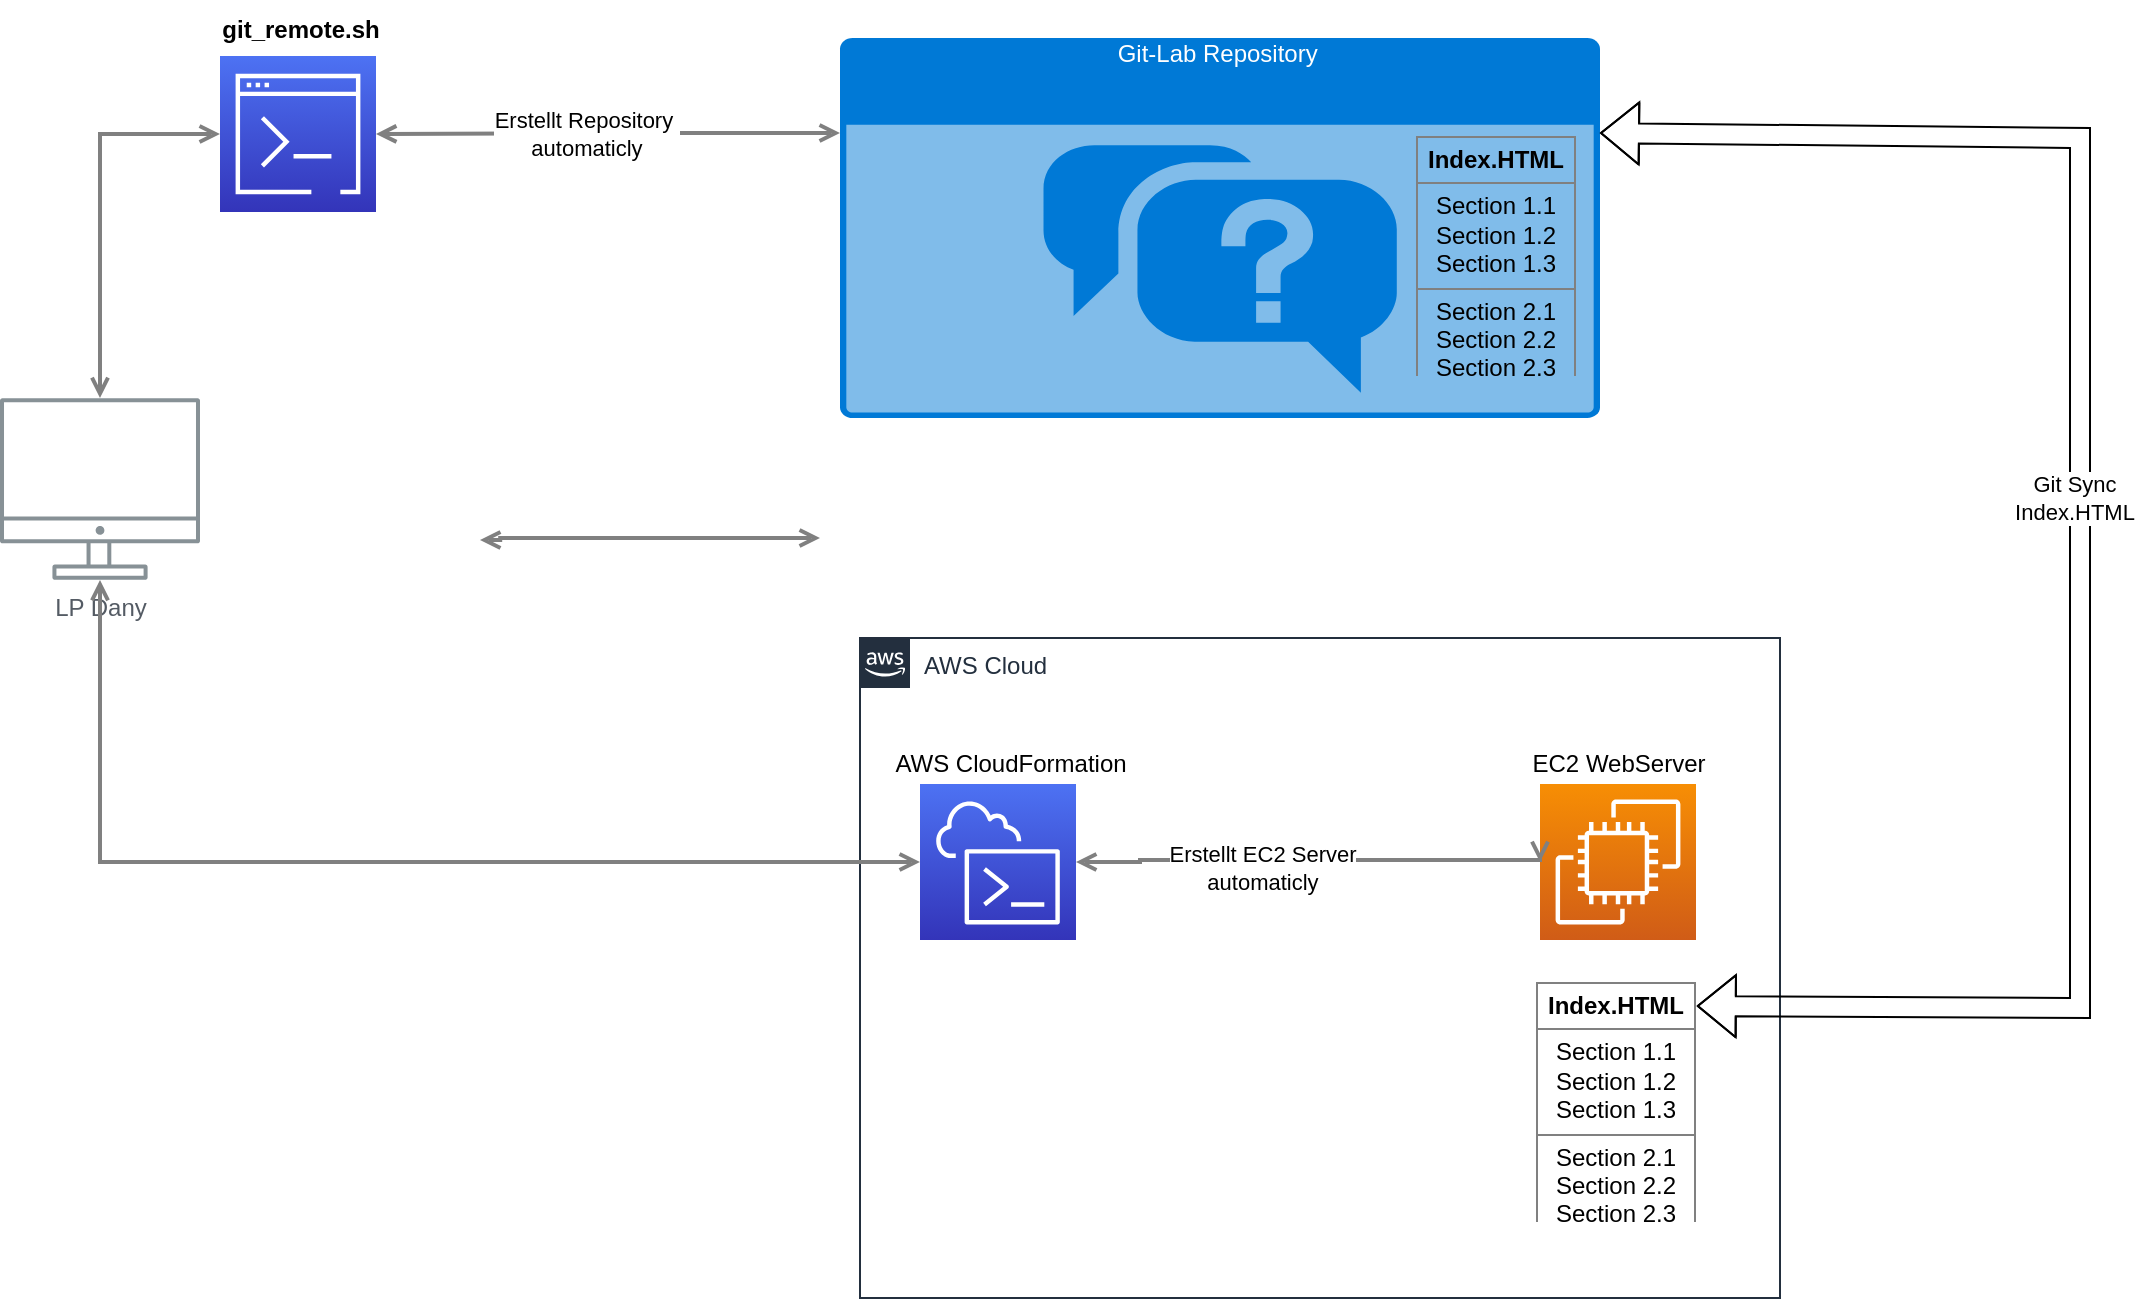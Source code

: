 <mxfile version="20.7.4" type="device"><diagram id="Ht1M8jgEwFfnCIfOTk4-" name="Page-1"><mxGraphModel dx="1219" dy="835" grid="1" gridSize="10" guides="1" tooltips="1" connect="1" arrows="1" fold="1" page="1" pageScale="1" pageWidth="1169" pageHeight="827" math="0" shadow="0"><root><mxCell id="0"/><mxCell id="1" parent="0"/><mxCell id="UEzPUAAOIrF-is8g5C7q-128" style="edgeStyle=orthogonalEdgeStyle;rounded=0;orthogonalLoop=1;jettySize=auto;html=1;startArrow=open;startFill=0;endArrow=open;endFill=0;strokeWidth=2;strokeColor=#808080;entryX=0;entryY=0.5;entryDx=0;entryDy=0;entryPerimeter=0;" parent="1" source="UEzPUAAOIrF-is8g5C7q-109" target="Dlm_92LIokM1uJIGL0B8-2" edge="1"><mxGeometry relative="1" as="geometry"><Array as="points"><mxPoint x="120" y="158"/></Array><mxPoint x="369.5" y="376.529" as="targetPoint"/></mxGeometry></mxCell><mxCell id="UEzPUAAOIrF-is8g5C7q-109" value="LP Dany" style="outlineConnect=0;gradientColor=none;fontColor=#545B64;strokeColor=none;fillColor=#879196;dashed=0;verticalLabelPosition=bottom;verticalAlign=top;align=center;html=1;fontSize=12;fontStyle=0;aspect=fixed;shape=mxgraph.aws4.illustration_desktop;pointerEvents=1;labelBackgroundColor=#ffffff;" parent="1" vertex="1"><mxGeometry x="70" y="290" width="100" height="91" as="geometry"/></mxCell><mxCell id="Dlm_92LIokM1uJIGL0B8-2" value="" style="sketch=0;points=[[0,0,0],[0.25,0,0],[0.5,0,0],[0.75,0,0],[1,0,0],[0,1,0],[0.25,1,0],[0.5,1,0],[0.75,1,0],[1,1,0],[0,0.25,0],[0,0.5,0],[0,0.75,0],[1,0.25,0],[1,0.5,0],[1,0.75,0]];outlineConnect=0;fontColor=#232F3E;gradientColor=#4D72F3;gradientDirection=north;fillColor=#3334B9;strokeColor=#ffffff;dashed=0;verticalLabelPosition=bottom;verticalAlign=top;align=center;html=1;fontSize=12;fontStyle=0;aspect=fixed;shape=mxgraph.aws4.resourceIcon;resIcon=mxgraph.aws4.command_line_interface;" vertex="1" parent="1"><mxGeometry x="180" y="119" width="78" height="78" as="geometry"/></mxCell><mxCell id="Dlm_92LIokM1uJIGL0B8-4" value="AWS Cloud" style="points=[[0,0],[0.25,0],[0.5,0],[0.75,0],[1,0],[1,0.25],[1,0.5],[1,0.75],[1,1],[0.75,1],[0.5,1],[0.25,1],[0,1],[0,0.75],[0,0.5],[0,0.25]];outlineConnect=0;gradientColor=none;html=1;whiteSpace=wrap;fontSize=12;fontStyle=0;container=1;pointerEvents=0;collapsible=0;recursiveResize=0;shape=mxgraph.aws4.group;grIcon=mxgraph.aws4.group_aws_cloud_alt;strokeColor=#232F3E;fillColor=none;verticalAlign=top;align=left;spacingLeft=30;fontColor=#232F3E;dashed=0;" vertex="1" parent="1"><mxGeometry x="500" y="410" width="460" height="330" as="geometry"/></mxCell><mxCell id="Dlm_92LIokM1uJIGL0B8-1" value="" style="sketch=0;points=[[0,0,0],[0.25,0,0],[0.5,0,0],[0.75,0,0],[1,0,0],[0,1,0],[0.25,1,0],[0.5,1,0],[0.75,1,0],[1,1,0],[0,0.25,0],[0,0.5,0],[0,0.75,0],[1,0.25,0],[1,0.5,0],[1,0.75,0]];outlineConnect=0;fontColor=#232F3E;gradientColor=#F78E04;gradientDirection=north;fillColor=#D05C17;strokeColor=#ffffff;dashed=0;verticalLabelPosition=bottom;verticalAlign=top;align=center;html=1;fontSize=12;fontStyle=0;aspect=fixed;shape=mxgraph.aws4.resourceIcon;resIcon=mxgraph.aws4.ec2;" vertex="1" parent="Dlm_92LIokM1uJIGL0B8-4"><mxGeometry x="340" y="73" width="78" height="78" as="geometry"/></mxCell><mxCell id="Dlm_92LIokM1uJIGL0B8-3" value="" style="sketch=0;points=[[0,0,0],[0.25,0,0],[0.5,0,0],[0.75,0,0],[1,0,0],[0,1,0],[0.25,1,0],[0.5,1,0],[0.75,1,0],[1,1,0],[0,0.25,0],[0,0.5,0],[0,0.75,0],[1,0.25,0],[1,0.5,0],[1,0.75,0]];outlineConnect=0;fontColor=#232F3E;gradientColor=#4D72F3;gradientDirection=north;fillColor=#3334B9;strokeColor=#ffffff;dashed=0;verticalLabelPosition=bottom;verticalAlign=top;align=center;html=1;fontSize=12;fontStyle=0;aspect=fixed;shape=mxgraph.aws4.resourceIcon;resIcon=mxgraph.aws4.cloudshell;" vertex="1" parent="Dlm_92LIokM1uJIGL0B8-4"><mxGeometry x="30" y="73" width="78" height="78" as="geometry"/></mxCell><mxCell id="Dlm_92LIokM1uJIGL0B8-17" style="edgeStyle=orthogonalEdgeStyle;rounded=0;orthogonalLoop=1;jettySize=auto;html=1;startArrow=open;startFill=0;endArrow=open;endFill=0;strokeWidth=2;strokeColor=#808080;entryX=1;entryY=0.5;entryDx=0;entryDy=0;entryPerimeter=0;exitX=0;exitY=0.5;exitDx=0;exitDy=0;exitPerimeter=0;" edge="1" parent="Dlm_92LIokM1uJIGL0B8-4" source="Dlm_92LIokM1uJIGL0B8-1" target="Dlm_92LIokM1uJIGL0B8-3"><mxGeometry relative="1" as="geometry"><Array as="points"><mxPoint x="140" y="111"/></Array><mxPoint x="300.0" y="111.41" as="sourcePoint"/><mxPoint x="130.0" y="112.41" as="targetPoint"/></mxGeometry></mxCell><mxCell id="Dlm_92LIokM1uJIGL0B8-46" value="Erstellt EC2 Server&lt;br&gt;automaticly" style="edgeLabel;html=1;align=center;verticalAlign=middle;resizable=0;points=[];" vertex="1" connectable="0" parent="Dlm_92LIokM1uJIGL0B8-17"><mxGeometry x="0.2" y="4" relative="1" as="geometry"><mxPoint as="offset"/></mxGeometry></mxCell><mxCell id="Dlm_92LIokM1uJIGL0B8-18" value="AWS CloudFormation" style="text;html=1;align=center;verticalAlign=middle;resizable=0;points=[];autosize=1;strokeColor=none;fillColor=none;" vertex="1" parent="Dlm_92LIokM1uJIGL0B8-4"><mxGeometry x="5" y="48" width="140" height="30" as="geometry"/></mxCell><mxCell id="Dlm_92LIokM1uJIGL0B8-19" value="EC2 WebServer" style="text;html=1;align=center;verticalAlign=middle;resizable=0;points=[];autosize=1;strokeColor=none;fillColor=none;" vertex="1" parent="Dlm_92LIokM1uJIGL0B8-4"><mxGeometry x="324" y="48" width="110" height="30" as="geometry"/></mxCell><mxCell id="Dlm_92LIokM1uJIGL0B8-42" value="&lt;table border=&quot;1&quot; width=&quot;100%&quot; height=&quot;100%&quot; cellpadding=&quot;4&quot; style=&quot;width:100%;height:100%;border-collapse:collapse;&quot;&gt;&lt;tbody&gt;&lt;tr&gt;&lt;th align=&quot;center&quot;&gt;Index.HTML&lt;/th&gt;&lt;/tr&gt;&lt;tr&gt;&lt;td align=&quot;center&quot;&gt;Section 1.1&lt;br&gt;Section 1.2&lt;br&gt;Section 1.3&lt;/td&gt;&lt;/tr&gt;&lt;tr&gt;&lt;td align=&quot;center&quot;&gt;Section 2.1&lt;br&gt;Section 2.2&lt;br&gt;Section 2.3&lt;/td&gt;&lt;/tr&gt;&lt;/tbody&gt;&lt;/table&gt;" style="text;html=1;whiteSpace=wrap;strokeColor=none;fillColor=none;overflow=fill;" vertex="1" parent="Dlm_92LIokM1uJIGL0B8-4"><mxGeometry x="338" y="172" width="80" height="120" as="geometry"/></mxCell><mxCell id="Dlm_92LIokM1uJIGL0B8-6" value="Git-Lab Repository&amp;nbsp;&lt;br&gt;" style="html=1;strokeColor=none;fillColor=#0079D6;labelPosition=center;verticalLabelPosition=middle;verticalAlign=top;align=center;fontSize=12;outlineConnect=0;spacingTop=-6;fontColor=#FFFFFF;sketch=0;shape=mxgraph.sitemap.faq;" vertex="1" parent="1"><mxGeometry x="490" y="110" width="380" height="190" as="geometry"/></mxCell><mxCell id="Dlm_92LIokM1uJIGL0B8-7" value="&lt;b&gt;git_remote.sh&lt;/b&gt;" style="text;html=1;align=center;verticalAlign=middle;resizable=0;points=[];autosize=1;strokeColor=none;fillColor=none;" vertex="1" parent="1"><mxGeometry x="170" y="91" width="100" height="30" as="geometry"/></mxCell><mxCell id="Dlm_92LIokM1uJIGL0B8-14" style="edgeStyle=orthogonalEdgeStyle;rounded=0;orthogonalLoop=1;jettySize=auto;html=1;startArrow=open;startFill=0;endArrow=open;endFill=0;strokeWidth=2;strokeColor=#808080;" edge="1" parent="1" source="Dlm_92LIokM1uJIGL0B8-3" target="UEzPUAAOIrF-is8g5C7q-109"><mxGeometry relative="1" as="geometry"><Array as="points"><mxPoint x="120" y="522"/></Array><mxPoint x="70.001" y="570.003" as="sourcePoint"/><mxPoint x="130.06" y="459.999" as="targetPoint"/></mxGeometry></mxCell><mxCell id="Dlm_92LIokM1uJIGL0B8-15" style="edgeStyle=orthogonalEdgeStyle;rounded=0;orthogonalLoop=1;jettySize=auto;html=1;startArrow=open;startFill=0;endArrow=open;endFill=0;strokeWidth=2;strokeColor=#808080;" edge="1" parent="1"><mxGeometry relative="1" as="geometry"><Array as="points"><mxPoint x="320.12" y="361.06"/></Array><mxPoint x="480" y="360" as="sourcePoint"/><mxPoint x="310" y="361" as="targetPoint"/></mxGeometry></mxCell><mxCell id="Dlm_92LIokM1uJIGL0B8-16" style="edgeStyle=orthogonalEdgeStyle;rounded=0;orthogonalLoop=1;jettySize=auto;html=1;startArrow=open;startFill=0;endArrow=open;endFill=0;strokeWidth=2;strokeColor=#808080;exitX=0;exitY=0.25;exitDx=0;exitDy=0;exitPerimeter=0;" edge="1" parent="1" source="Dlm_92LIokM1uJIGL0B8-6" target="Dlm_92LIokM1uJIGL0B8-2"><mxGeometry relative="1" as="geometry"><Array as="points"/><mxPoint x="450" y="180" as="sourcePoint"/><mxPoint x="258.0" y="181" as="targetPoint"/></mxGeometry></mxCell><mxCell id="Dlm_92LIokM1uJIGL0B8-45" value="Erstellt Repository&amp;nbsp;&lt;br&gt;automaticly" style="edgeLabel;html=1;align=center;verticalAlign=middle;resizable=0;points=[];" vertex="1" connectable="0" parent="Dlm_92LIokM1uJIGL0B8-16"><mxGeometry x="0.096" relative="1" as="geometry"><mxPoint as="offset"/></mxGeometry></mxCell><mxCell id="Dlm_92LIokM1uJIGL0B8-43" value="" style="shape=flexArrow;endArrow=classic;startArrow=classic;html=1;rounded=0;exitX=1.005;exitY=0.1;exitDx=0;exitDy=0;entryX=1;entryY=0.25;entryDx=0;entryDy=0;entryPerimeter=0;exitPerimeter=0;" edge="1" parent="1" source="Dlm_92LIokM1uJIGL0B8-42" target="Dlm_92LIokM1uJIGL0B8-6"><mxGeometry width="100" height="100" relative="1" as="geometry"><mxPoint x="1040" y="630" as="sourcePoint"/><mxPoint x="1110" y="160" as="targetPoint"/><Array as="points"><mxPoint x="1110" y="595"/><mxPoint x="1110" y="160"/></Array></mxGeometry></mxCell><mxCell id="Dlm_92LIokM1uJIGL0B8-47" value="Git Sync&lt;br&gt;Index.HTML" style="edgeLabel;html=1;align=center;verticalAlign=middle;resizable=0;points=[];" vertex="1" connectable="0" parent="Dlm_92LIokM1uJIGL0B8-43"><mxGeometry x="0.03" y="3" relative="1" as="geometry"><mxPoint as="offset"/></mxGeometry></mxCell><mxCell id="Dlm_92LIokM1uJIGL0B8-44" value="&lt;table border=&quot;1&quot; width=&quot;100%&quot; height=&quot;100%&quot; cellpadding=&quot;4&quot; style=&quot;width:100%;height:100%;border-collapse:collapse;&quot;&gt;&lt;tbody&gt;&lt;tr&gt;&lt;th align=&quot;center&quot;&gt;Index.HTML&lt;/th&gt;&lt;/tr&gt;&lt;tr&gt;&lt;td align=&quot;center&quot;&gt;Section 1.1&lt;br&gt;Section 1.2&lt;br&gt;Section 1.3&lt;/td&gt;&lt;/tr&gt;&lt;tr&gt;&lt;td align=&quot;center&quot;&gt;Section 2.1&lt;br&gt;Section 2.2&lt;br&gt;Section 2.3&lt;/td&gt;&lt;/tr&gt;&lt;/tbody&gt;&lt;/table&gt;" style="text;html=1;whiteSpace=wrap;strokeColor=none;fillColor=none;overflow=fill;" vertex="1" parent="1"><mxGeometry x="778" y="159" width="80" height="120" as="geometry"/></mxCell></root></mxGraphModel></diagram></mxfile>